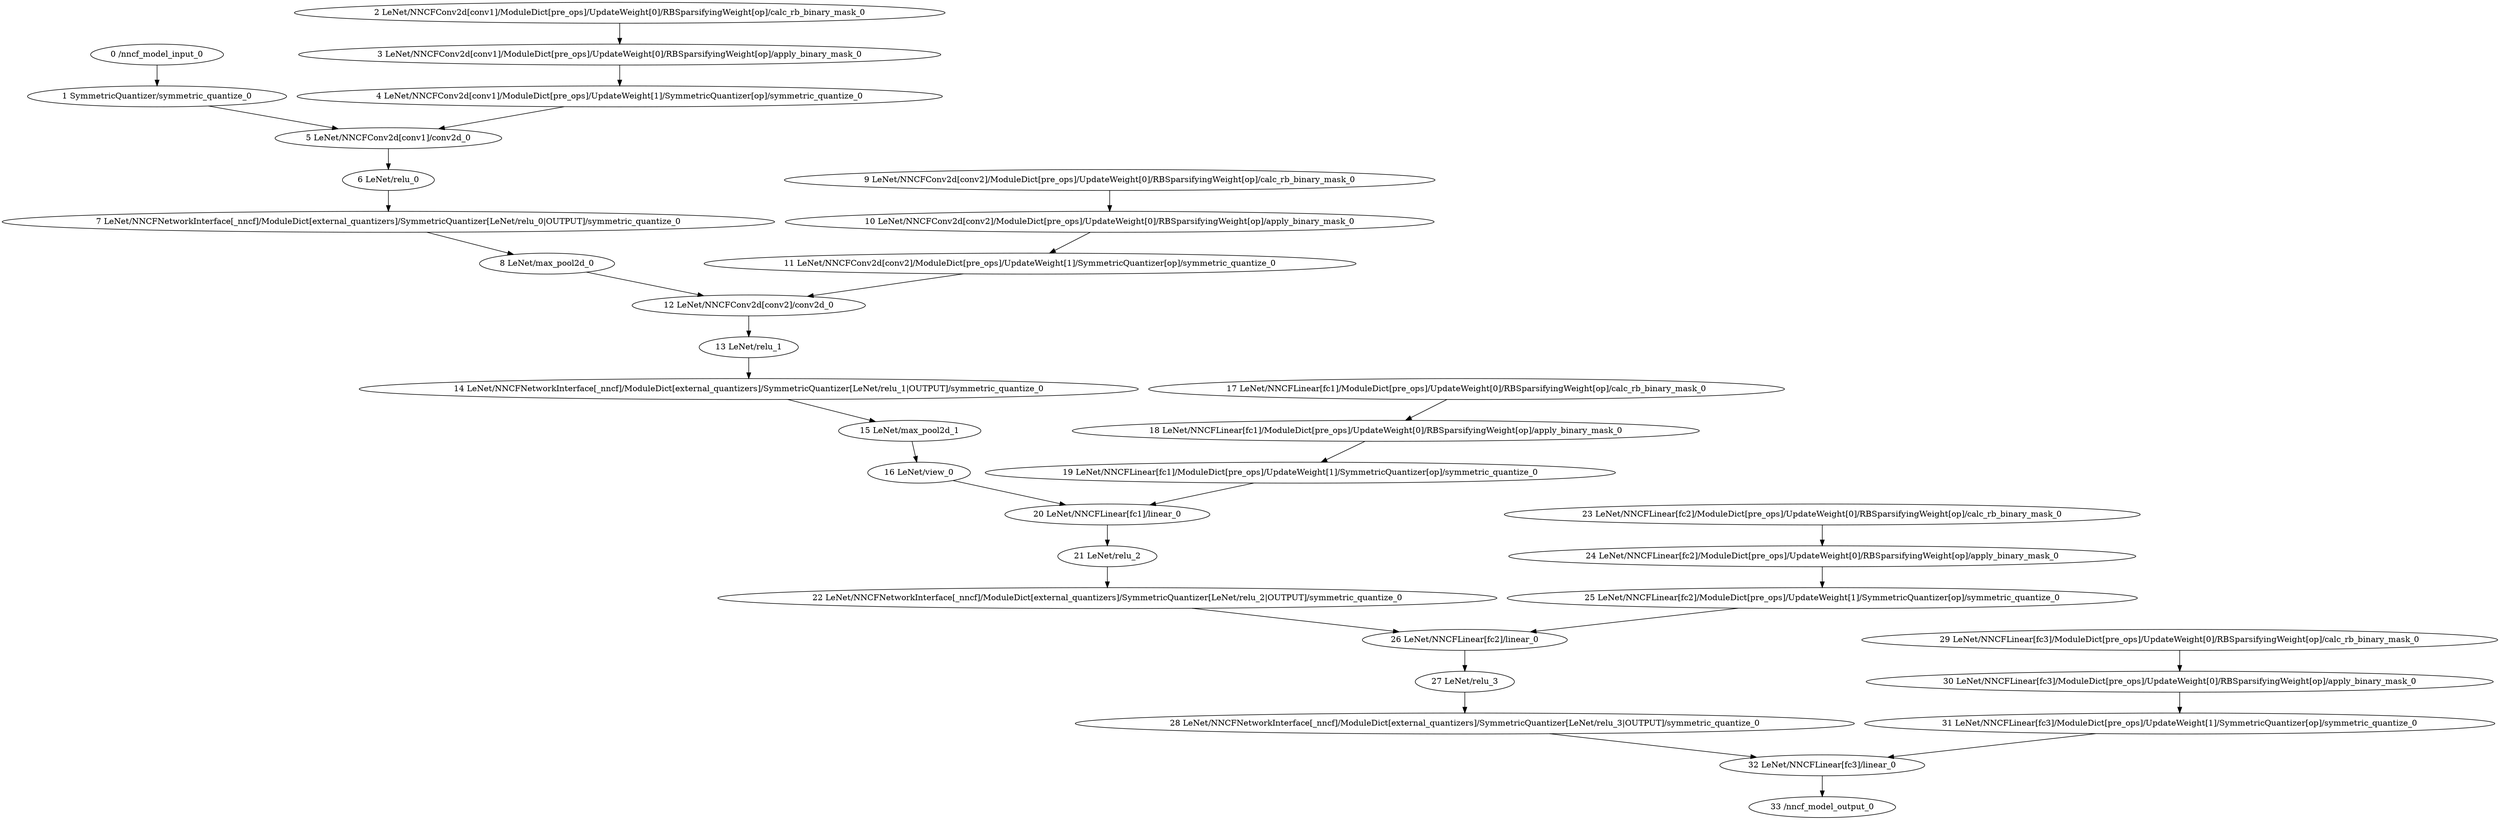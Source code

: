 strict digraph  {
"0 /nncf_model_input_0" [id=0, type=nncf_model_input];
"1 SymmetricQuantizer/symmetric_quantize_0" [id=1, type=symmetric_quantize];
"2 LeNet/NNCFConv2d[conv1]/ModuleDict[pre_ops]/UpdateWeight[0]/RBSparsifyingWeight[op]/calc_rb_binary_mask_0" [id=2, type=calc_rb_binary_mask];
"3 LeNet/NNCFConv2d[conv1]/ModuleDict[pre_ops]/UpdateWeight[0]/RBSparsifyingWeight[op]/apply_binary_mask_0" [id=3, type=apply_binary_mask];
"4 LeNet/NNCFConv2d[conv1]/ModuleDict[pre_ops]/UpdateWeight[1]/SymmetricQuantizer[op]/symmetric_quantize_0" [id=4, type=symmetric_quantize];
"5 LeNet/NNCFConv2d[conv1]/conv2d_0" [id=5, type=conv2d];
"6 LeNet/relu_0" [id=6, type=relu];
"7 LeNet/NNCFNetworkInterface[_nncf]/ModuleDict[external_quantizers]/SymmetricQuantizer[LeNet/relu_0|OUTPUT]/symmetric_quantize_0" [id=7, type=symmetric_quantize];
"8 LeNet/max_pool2d_0" [id=8, type=max_pool2d];
"9 LeNet/NNCFConv2d[conv2]/ModuleDict[pre_ops]/UpdateWeight[0]/RBSparsifyingWeight[op]/calc_rb_binary_mask_0" [id=9, type=calc_rb_binary_mask];
"10 LeNet/NNCFConv2d[conv2]/ModuleDict[pre_ops]/UpdateWeight[0]/RBSparsifyingWeight[op]/apply_binary_mask_0" [id=10, type=apply_binary_mask];
"11 LeNet/NNCFConv2d[conv2]/ModuleDict[pre_ops]/UpdateWeight[1]/SymmetricQuantizer[op]/symmetric_quantize_0" [id=11, type=symmetric_quantize];
"12 LeNet/NNCFConv2d[conv2]/conv2d_0" [id=12, type=conv2d];
"13 LeNet/relu_1" [id=13, type=relu];
"14 LeNet/NNCFNetworkInterface[_nncf]/ModuleDict[external_quantizers]/SymmetricQuantizer[LeNet/relu_1|OUTPUT]/symmetric_quantize_0" [id=14, type=symmetric_quantize];
"15 LeNet/max_pool2d_1" [id=15, type=max_pool2d];
"16 LeNet/view_0" [id=16, type=view];
"17 LeNet/NNCFLinear[fc1]/ModuleDict[pre_ops]/UpdateWeight[0]/RBSparsifyingWeight[op]/calc_rb_binary_mask_0" [id=17, type=calc_rb_binary_mask];
"18 LeNet/NNCFLinear[fc1]/ModuleDict[pre_ops]/UpdateWeight[0]/RBSparsifyingWeight[op]/apply_binary_mask_0" [id=18, type=apply_binary_mask];
"19 LeNet/NNCFLinear[fc1]/ModuleDict[pre_ops]/UpdateWeight[1]/SymmetricQuantizer[op]/symmetric_quantize_0" [id=19, type=symmetric_quantize];
"20 LeNet/NNCFLinear[fc1]/linear_0" [id=20, type=linear];
"21 LeNet/relu_2" [id=21, type=relu];
"22 LeNet/NNCFNetworkInterface[_nncf]/ModuleDict[external_quantizers]/SymmetricQuantizer[LeNet/relu_2|OUTPUT]/symmetric_quantize_0" [id=22, type=symmetric_quantize];
"23 LeNet/NNCFLinear[fc2]/ModuleDict[pre_ops]/UpdateWeight[0]/RBSparsifyingWeight[op]/calc_rb_binary_mask_0" [id=23, type=calc_rb_binary_mask];
"24 LeNet/NNCFLinear[fc2]/ModuleDict[pre_ops]/UpdateWeight[0]/RBSparsifyingWeight[op]/apply_binary_mask_0" [id=24, type=apply_binary_mask];
"25 LeNet/NNCFLinear[fc2]/ModuleDict[pre_ops]/UpdateWeight[1]/SymmetricQuantizer[op]/symmetric_quantize_0" [id=25, type=symmetric_quantize];
"26 LeNet/NNCFLinear[fc2]/linear_0" [id=26, type=linear];
"27 LeNet/relu_3" [id=27, type=relu];
"28 LeNet/NNCFNetworkInterface[_nncf]/ModuleDict[external_quantizers]/SymmetricQuantizer[LeNet/relu_3|OUTPUT]/symmetric_quantize_0" [id=28, type=symmetric_quantize];
"29 LeNet/NNCFLinear[fc3]/ModuleDict[pre_ops]/UpdateWeight[0]/RBSparsifyingWeight[op]/calc_rb_binary_mask_0" [id=29, type=calc_rb_binary_mask];
"30 LeNet/NNCFLinear[fc3]/ModuleDict[pre_ops]/UpdateWeight[0]/RBSparsifyingWeight[op]/apply_binary_mask_0" [id=30, type=apply_binary_mask];
"31 LeNet/NNCFLinear[fc3]/ModuleDict[pre_ops]/UpdateWeight[1]/SymmetricQuantizer[op]/symmetric_quantize_0" [id=31, type=symmetric_quantize];
"32 LeNet/NNCFLinear[fc3]/linear_0" [id=32, type=linear];
"33 /nncf_model_output_0" [id=33, type=nncf_model_output];
"0 /nncf_model_input_0" -> "1 SymmetricQuantizer/symmetric_quantize_0";
"1 SymmetricQuantizer/symmetric_quantize_0" -> "5 LeNet/NNCFConv2d[conv1]/conv2d_0";
"2 LeNet/NNCFConv2d[conv1]/ModuleDict[pre_ops]/UpdateWeight[0]/RBSparsifyingWeight[op]/calc_rb_binary_mask_0" -> "3 LeNet/NNCFConv2d[conv1]/ModuleDict[pre_ops]/UpdateWeight[0]/RBSparsifyingWeight[op]/apply_binary_mask_0";
"3 LeNet/NNCFConv2d[conv1]/ModuleDict[pre_ops]/UpdateWeight[0]/RBSparsifyingWeight[op]/apply_binary_mask_0" -> "4 LeNet/NNCFConv2d[conv1]/ModuleDict[pre_ops]/UpdateWeight[1]/SymmetricQuantizer[op]/symmetric_quantize_0";
"4 LeNet/NNCFConv2d[conv1]/ModuleDict[pre_ops]/UpdateWeight[1]/SymmetricQuantizer[op]/symmetric_quantize_0" -> "5 LeNet/NNCFConv2d[conv1]/conv2d_0";
"5 LeNet/NNCFConv2d[conv1]/conv2d_0" -> "6 LeNet/relu_0";
"6 LeNet/relu_0" -> "7 LeNet/NNCFNetworkInterface[_nncf]/ModuleDict[external_quantizers]/SymmetricQuantizer[LeNet/relu_0|OUTPUT]/symmetric_quantize_0";
"7 LeNet/NNCFNetworkInterface[_nncf]/ModuleDict[external_quantizers]/SymmetricQuantizer[LeNet/relu_0|OUTPUT]/symmetric_quantize_0" -> "8 LeNet/max_pool2d_0";
"8 LeNet/max_pool2d_0" -> "12 LeNet/NNCFConv2d[conv2]/conv2d_0";
"9 LeNet/NNCFConv2d[conv2]/ModuleDict[pre_ops]/UpdateWeight[0]/RBSparsifyingWeight[op]/calc_rb_binary_mask_0" -> "10 LeNet/NNCFConv2d[conv2]/ModuleDict[pre_ops]/UpdateWeight[0]/RBSparsifyingWeight[op]/apply_binary_mask_0";
"10 LeNet/NNCFConv2d[conv2]/ModuleDict[pre_ops]/UpdateWeight[0]/RBSparsifyingWeight[op]/apply_binary_mask_0" -> "11 LeNet/NNCFConv2d[conv2]/ModuleDict[pre_ops]/UpdateWeight[1]/SymmetricQuantizer[op]/symmetric_quantize_0";
"11 LeNet/NNCFConv2d[conv2]/ModuleDict[pre_ops]/UpdateWeight[1]/SymmetricQuantizer[op]/symmetric_quantize_0" -> "12 LeNet/NNCFConv2d[conv2]/conv2d_0";
"12 LeNet/NNCFConv2d[conv2]/conv2d_0" -> "13 LeNet/relu_1";
"13 LeNet/relu_1" -> "14 LeNet/NNCFNetworkInterface[_nncf]/ModuleDict[external_quantizers]/SymmetricQuantizer[LeNet/relu_1|OUTPUT]/symmetric_quantize_0";
"14 LeNet/NNCFNetworkInterface[_nncf]/ModuleDict[external_quantizers]/SymmetricQuantizer[LeNet/relu_1|OUTPUT]/symmetric_quantize_0" -> "15 LeNet/max_pool2d_1";
"15 LeNet/max_pool2d_1" -> "16 LeNet/view_0";
"16 LeNet/view_0" -> "20 LeNet/NNCFLinear[fc1]/linear_0";
"17 LeNet/NNCFLinear[fc1]/ModuleDict[pre_ops]/UpdateWeight[0]/RBSparsifyingWeight[op]/calc_rb_binary_mask_0" -> "18 LeNet/NNCFLinear[fc1]/ModuleDict[pre_ops]/UpdateWeight[0]/RBSparsifyingWeight[op]/apply_binary_mask_0";
"18 LeNet/NNCFLinear[fc1]/ModuleDict[pre_ops]/UpdateWeight[0]/RBSparsifyingWeight[op]/apply_binary_mask_0" -> "19 LeNet/NNCFLinear[fc1]/ModuleDict[pre_ops]/UpdateWeight[1]/SymmetricQuantizer[op]/symmetric_quantize_0";
"19 LeNet/NNCFLinear[fc1]/ModuleDict[pre_ops]/UpdateWeight[1]/SymmetricQuantizer[op]/symmetric_quantize_0" -> "20 LeNet/NNCFLinear[fc1]/linear_0";
"20 LeNet/NNCFLinear[fc1]/linear_0" -> "21 LeNet/relu_2";
"21 LeNet/relu_2" -> "22 LeNet/NNCFNetworkInterface[_nncf]/ModuleDict[external_quantizers]/SymmetricQuantizer[LeNet/relu_2|OUTPUT]/symmetric_quantize_0";
"22 LeNet/NNCFNetworkInterface[_nncf]/ModuleDict[external_quantizers]/SymmetricQuantizer[LeNet/relu_2|OUTPUT]/symmetric_quantize_0" -> "26 LeNet/NNCFLinear[fc2]/linear_0";
"23 LeNet/NNCFLinear[fc2]/ModuleDict[pre_ops]/UpdateWeight[0]/RBSparsifyingWeight[op]/calc_rb_binary_mask_0" -> "24 LeNet/NNCFLinear[fc2]/ModuleDict[pre_ops]/UpdateWeight[0]/RBSparsifyingWeight[op]/apply_binary_mask_0";
"24 LeNet/NNCFLinear[fc2]/ModuleDict[pre_ops]/UpdateWeight[0]/RBSparsifyingWeight[op]/apply_binary_mask_0" -> "25 LeNet/NNCFLinear[fc2]/ModuleDict[pre_ops]/UpdateWeight[1]/SymmetricQuantizer[op]/symmetric_quantize_0";
"25 LeNet/NNCFLinear[fc2]/ModuleDict[pre_ops]/UpdateWeight[1]/SymmetricQuantizer[op]/symmetric_quantize_0" -> "26 LeNet/NNCFLinear[fc2]/linear_0";
"26 LeNet/NNCFLinear[fc2]/linear_0" -> "27 LeNet/relu_3";
"27 LeNet/relu_3" -> "28 LeNet/NNCFNetworkInterface[_nncf]/ModuleDict[external_quantizers]/SymmetricQuantizer[LeNet/relu_3|OUTPUT]/symmetric_quantize_0";
"28 LeNet/NNCFNetworkInterface[_nncf]/ModuleDict[external_quantizers]/SymmetricQuantizer[LeNet/relu_3|OUTPUT]/symmetric_quantize_0" -> "32 LeNet/NNCFLinear[fc3]/linear_0";
"29 LeNet/NNCFLinear[fc3]/ModuleDict[pre_ops]/UpdateWeight[0]/RBSparsifyingWeight[op]/calc_rb_binary_mask_0" -> "30 LeNet/NNCFLinear[fc3]/ModuleDict[pre_ops]/UpdateWeight[0]/RBSparsifyingWeight[op]/apply_binary_mask_0";
"30 LeNet/NNCFLinear[fc3]/ModuleDict[pre_ops]/UpdateWeight[0]/RBSparsifyingWeight[op]/apply_binary_mask_0" -> "31 LeNet/NNCFLinear[fc3]/ModuleDict[pre_ops]/UpdateWeight[1]/SymmetricQuantizer[op]/symmetric_quantize_0";
"31 LeNet/NNCFLinear[fc3]/ModuleDict[pre_ops]/UpdateWeight[1]/SymmetricQuantizer[op]/symmetric_quantize_0" -> "32 LeNet/NNCFLinear[fc3]/linear_0";
"32 LeNet/NNCFLinear[fc3]/linear_0" -> "33 /nncf_model_output_0";
}
